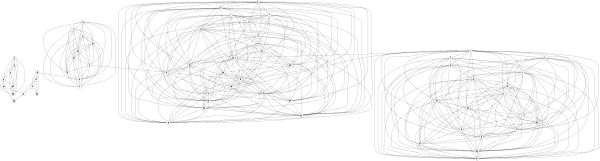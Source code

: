 graph { graph [size="4,4"]; node[shape=circle];
 0-- 3
 0-- 8
 0--18
 0--39
 0--55
 1-- 2
 1-- 4
 1-- 5
 1--11
 1--15
 1--19
 1--26
 1--27
 1--29
 1--30
 1--31
 1--36
 1--40
 1--44
 1--46
 1--47
 1--57
 2-- 5
 2--11
 2--19
 2--27
 2--31
 2--36
 2--40
 2--44
 2--46
 2--56
 2--57
 3-- 8
 3--18
 3--39
 3--55
 4-- 5
 4--29
 4--30
 4--31
 4--36
 4--40
 4--44
 4--46
 4--56
 4--57
 5--11
 5--15
 5--29
 5--30
 5--31
 5--40
 5--44
 5--46
 5--54
 5--56
 5--57
 6-- 9
 6--10
 6--12
 6--13
 6--14
 6--22
 6--33
 6--35
 6--37
 6--42
 6--45
 6--49
 6--50
 6--59
 6--60
 6--62
 7--12
 7--13
 7--14
 7--26
 7--33
 7--35
 7--42
 7--47
 7--50
 7--59
 7--60
 8--18
 8--39
 8--55
 9--10
 9--13
 9--20
 9--26
 9--33
 9--35
 9--37
 9--42
 9--47
 9--49
 9--50
 9--53
 9--60
 9--62
10--12
10--13
10--14
10--20
10--22
10--33
10--35
10--37
10--42
10--45
10--49
10--60
11--15
11--19
11--27
11--30
11--31
11--36
11--40
11--44
11--46
11--54
11--56
11--57
12--13
12--14
12--20
12--33
12--35
12--37
12--38
12--53
12--60
12--62
13--14
13--22
13--26
13--35
13--37
13--38
13--42
13--49
13--50
13--53
13--59
13--62
14--20
14--22
14--26
14--33
14--35
14--37
14--47
14--59
14--60
15--19
15--27
15--29
15--30
15--31
15--36
15--44
15--46
15--54
15--56
15--57
16--17
16--21
16--25
16--28
16--32
16--34
16--43
16--48
16--52
17--21
17--25
17--28
17--32
17--34
17--43
17--48
17--52
18--39
18--51
18--55
19--27
19--29
19--30
19--31
19--36
19--40
19--44
19--46
19--54
19--56
19--57
20--22
20--33
20--35
20--38
20--42
20--45
20--47
20--50
20--59
20--60
20--62
21--25
21--28
21--32
21--34
21--43
21--48
21--52
22--26
22--33
22--35
22--42
22--45
22--50
22--53
22--59
22--62
23--24
23--41
23--48
23--58
24--41
24--58
24--61
25--28
25--32
25--34
25--43
25--48
25--52
26--33
26--35
26--37
26--38
26--42
26--49
26--50
26--53
26--59
26--60
26--62
27--29
27--30
27--31
27--36
27--40
27--46
27--54
27--56
27--57
28--32
28--34
28--43
28--48
28--52
29--30
29--40
29--44
29--46
29--54
29--56
29--57
30--31
30--36
30--40
30--44
30--46
30--54
30--56
30--57
31--36
31--40
31--44
31--46
31--56
31--57
32--34
32--43
32--48
32--52
33--38
33--42
33--45
33--49
33--53
33--59
33--60
34--37
34--43
34--48
34--52
35--37
35--42
35--45
35--47
35--49
35--50
35--53
35--62
36--40
36--44
36--46
36--56
36--57
37--42
37--47
37--49
37--50
37--53
37--62
38--42
38--45
38--47
38--49
38--53
38--59
38--62
39--55
40--46
40--54
40--56
40--57
41--58
41--61
42--45
42--47
42--49
42--50
42--53
42--59
42--60
42--62
43--48
43--52
44--46
44--54
44--56
44--57
45--47
45--49
45--50
45--60
46--54
46--56
46--57
47--50
47--53
47--59
47--60
47--62
48--52
49--50
49--53
49--59
49--60
49--62
50--53
50--60
50--62
51--61
51--63
53--60
53--62
54--56
54--57
56--57
59--60
59--62
60--62
61--63

}
